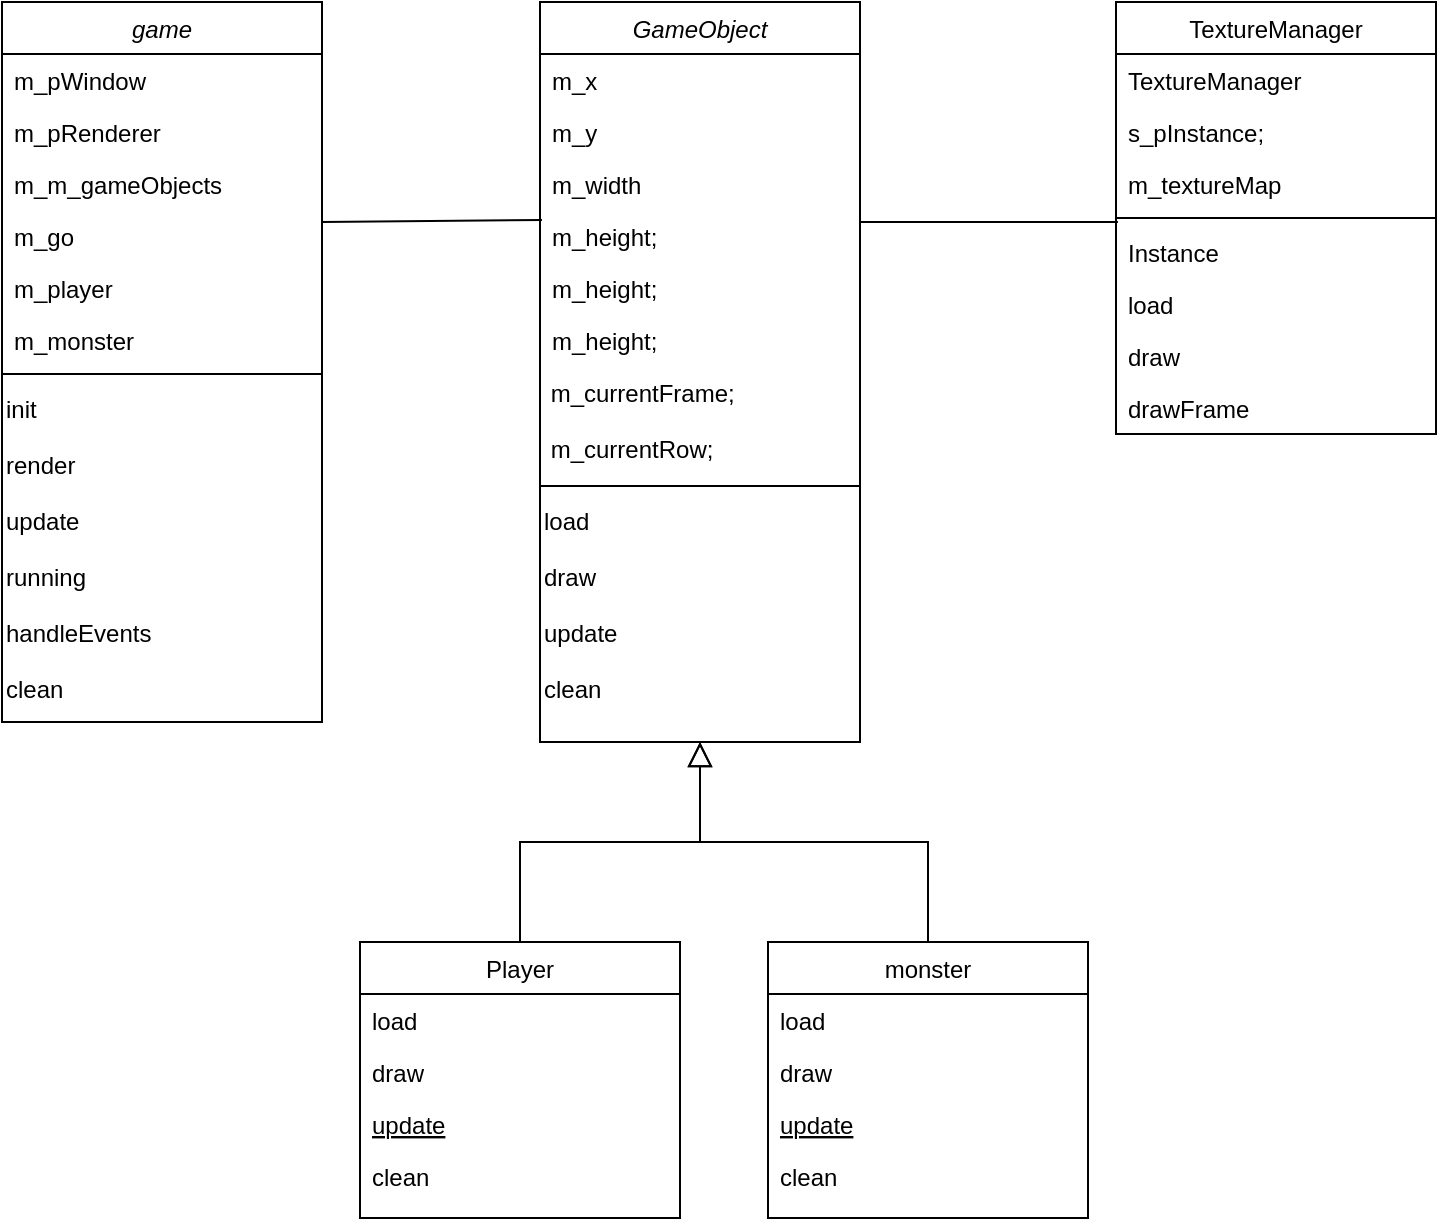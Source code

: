 <mxfile version="20.3.0" type="device"><diagram id="C5RBs43oDa-KdzZeNtuy" name="Page-1"><mxGraphModel dx="1450" dy="865" grid="1" gridSize="10" guides="1" tooltips="1" connect="1" arrows="1" fold="1" page="1" pageScale="1" pageWidth="827" pageHeight="1169" math="0" shadow="0"><root><mxCell id="WIyWlLk6GJQsqaUBKTNV-0"/><mxCell id="WIyWlLk6GJQsqaUBKTNV-1" parent="WIyWlLk6GJQsqaUBKTNV-0"/><mxCell id="zkfFHV4jXpPFQw0GAbJ--0" value="GameObject" style="swimlane;fontStyle=2;align=center;verticalAlign=top;childLayout=stackLayout;horizontal=1;startSize=26;horizontalStack=0;resizeParent=1;resizeLast=0;collapsible=1;marginBottom=0;rounded=0;shadow=0;strokeWidth=1;" parent="WIyWlLk6GJQsqaUBKTNV-1" vertex="1"><mxGeometry x="329" y="290" width="160" height="370" as="geometry"><mxRectangle x="230" y="140" width="160" height="26" as="alternateBounds"/></mxGeometry></mxCell><mxCell id="zkfFHV4jXpPFQw0GAbJ--1" value="m_x   " style="text;align=left;verticalAlign=top;spacingLeft=4;spacingRight=4;overflow=hidden;rotatable=0;points=[[0,0.5],[1,0.5]];portConstraint=eastwest;" parent="zkfFHV4jXpPFQw0GAbJ--0" vertex="1"><mxGeometry y="26" width="160" height="26" as="geometry"/></mxCell><mxCell id="zkfFHV4jXpPFQw0GAbJ--2" value="m_y" style="text;align=left;verticalAlign=top;spacingLeft=4;spacingRight=4;overflow=hidden;rotatable=0;points=[[0,0.5],[1,0.5]];portConstraint=eastwest;rounded=0;shadow=0;html=0;" parent="zkfFHV4jXpPFQw0GAbJ--0" vertex="1"><mxGeometry y="52" width="160" height="26" as="geometry"/></mxCell><mxCell id="zkfFHV4jXpPFQw0GAbJ--3" value="m_width" style="text;align=left;verticalAlign=top;spacingLeft=4;spacingRight=4;overflow=hidden;rotatable=0;points=[[0,0.5],[1,0.5]];portConstraint=eastwest;rounded=0;shadow=0;html=0;" parent="zkfFHV4jXpPFQw0GAbJ--0" vertex="1"><mxGeometry y="78" width="160" height="26" as="geometry"/></mxCell><mxCell id="y_If-TptZqw9dpZ8-bpY-0" value="m_height;" style="text;align=left;verticalAlign=top;spacingLeft=4;spacingRight=4;overflow=hidden;rotatable=0;points=[[0,0.5],[1,0.5]];portConstraint=eastwest;rounded=0;shadow=0;html=0;" vertex="1" parent="zkfFHV4jXpPFQw0GAbJ--0"><mxGeometry y="104" width="160" height="26" as="geometry"/></mxCell><mxCell id="y_If-TptZqw9dpZ8-bpY-1" value="m_height;" style="text;align=left;verticalAlign=top;spacingLeft=4;spacingRight=4;overflow=hidden;rotatable=0;points=[[0,0.5],[1,0.5]];portConstraint=eastwest;rounded=0;shadow=0;html=0;" vertex="1" parent="zkfFHV4jXpPFQw0GAbJ--0"><mxGeometry y="130" width="160" height="26" as="geometry"/></mxCell><mxCell id="y_If-TptZqw9dpZ8-bpY-2" value="m_height;" style="text;align=left;verticalAlign=top;spacingLeft=4;spacingRight=4;overflow=hidden;rotatable=0;points=[[0,0.5],[1,0.5]];portConstraint=eastwest;rounded=0;shadow=0;html=0;" vertex="1" parent="zkfFHV4jXpPFQw0GAbJ--0"><mxGeometry y="156" width="160" height="26" as="geometry"/></mxCell><mxCell id="y_If-TptZqw9dpZ8-bpY-4" value="&amp;nbsp;m_currentFrame;" style="text;whiteSpace=wrap;html=1;" vertex="1" parent="zkfFHV4jXpPFQw0GAbJ--0"><mxGeometry y="182" width="160" height="28" as="geometry"/></mxCell><mxCell id="y_If-TptZqw9dpZ8-bpY-5" value="&amp;nbsp;m_currentRow;" style="text;whiteSpace=wrap;html=1;" vertex="1" parent="zkfFHV4jXpPFQw0GAbJ--0"><mxGeometry y="210" width="160" height="28" as="geometry"/></mxCell><mxCell id="zkfFHV4jXpPFQw0GAbJ--4" value="" style="line;html=1;strokeWidth=1;align=left;verticalAlign=middle;spacingTop=-1;spacingLeft=3;spacingRight=3;rotatable=0;labelPosition=right;points=[];portConstraint=eastwest;" parent="zkfFHV4jXpPFQw0GAbJ--0" vertex="1"><mxGeometry y="238" width="160" height="8" as="geometry"/></mxCell><mxCell id="y_If-TptZqw9dpZ8-bpY-7" value="load" style="text;whiteSpace=wrap;html=1;" vertex="1" parent="zkfFHV4jXpPFQw0GAbJ--0"><mxGeometry y="246" width="160" height="28" as="geometry"/></mxCell><mxCell id="y_If-TptZqw9dpZ8-bpY-6" value="draw" style="text;whiteSpace=wrap;html=1;" vertex="1" parent="zkfFHV4jXpPFQw0GAbJ--0"><mxGeometry y="274" width="160" height="28" as="geometry"/></mxCell><mxCell id="y_If-TptZqw9dpZ8-bpY-8" value="update" style="text;whiteSpace=wrap;html=1;" vertex="1" parent="zkfFHV4jXpPFQw0GAbJ--0"><mxGeometry y="302" width="160" height="28" as="geometry"/></mxCell><mxCell id="y_If-TptZqw9dpZ8-bpY-9" value="clean" style="text;whiteSpace=wrap;html=1;" vertex="1" parent="zkfFHV4jXpPFQw0GAbJ--0"><mxGeometry y="330" width="160" height="28" as="geometry"/></mxCell><mxCell id="zkfFHV4jXpPFQw0GAbJ--6" value="Player" style="swimlane;fontStyle=0;align=center;verticalAlign=top;childLayout=stackLayout;horizontal=1;startSize=26;horizontalStack=0;resizeParent=1;resizeLast=0;collapsible=1;marginBottom=0;rounded=0;shadow=0;strokeWidth=1;" parent="WIyWlLk6GJQsqaUBKTNV-1" vertex="1"><mxGeometry x="239" y="760" width="160" height="138" as="geometry"><mxRectangle x="130" y="380" width="160" height="26" as="alternateBounds"/></mxGeometry></mxCell><mxCell id="zkfFHV4jXpPFQw0GAbJ--7" value="load" style="text;align=left;verticalAlign=top;spacingLeft=4;spacingRight=4;overflow=hidden;rotatable=0;points=[[0,0.5],[1,0.5]];portConstraint=eastwest;" parent="zkfFHV4jXpPFQw0GAbJ--6" vertex="1"><mxGeometry y="26" width="160" height="26" as="geometry"/></mxCell><mxCell id="zkfFHV4jXpPFQw0GAbJ--8" value="draw" style="text;align=left;verticalAlign=top;spacingLeft=4;spacingRight=4;overflow=hidden;rotatable=0;points=[[0,0.5],[1,0.5]];portConstraint=eastwest;rounded=0;shadow=0;html=0;" parent="zkfFHV4jXpPFQw0GAbJ--6" vertex="1"><mxGeometry y="52" width="160" height="26" as="geometry"/></mxCell><mxCell id="zkfFHV4jXpPFQw0GAbJ--10" value="update" style="text;align=left;verticalAlign=top;spacingLeft=4;spacingRight=4;overflow=hidden;rotatable=0;points=[[0,0.5],[1,0.5]];portConstraint=eastwest;fontStyle=4" parent="zkfFHV4jXpPFQw0GAbJ--6" vertex="1"><mxGeometry y="78" width="160" height="26" as="geometry"/></mxCell><mxCell id="zkfFHV4jXpPFQw0GAbJ--11" value="clean" style="text;align=left;verticalAlign=top;spacingLeft=4;spacingRight=4;overflow=hidden;rotatable=0;points=[[0,0.5],[1,0.5]];portConstraint=eastwest;" parent="zkfFHV4jXpPFQw0GAbJ--6" vertex="1"><mxGeometry y="104" width="160" height="26" as="geometry"/></mxCell><mxCell id="zkfFHV4jXpPFQw0GAbJ--12" value="" style="endArrow=block;endSize=10;endFill=0;shadow=0;strokeWidth=1;rounded=0;edgeStyle=elbowEdgeStyle;elbow=vertical;" parent="WIyWlLk6GJQsqaUBKTNV-1" source="zkfFHV4jXpPFQw0GAbJ--6" target="zkfFHV4jXpPFQw0GAbJ--0" edge="1"><mxGeometry width="160" relative="1" as="geometry"><mxPoint x="309" y="373" as="sourcePoint"/><mxPoint x="309" y="373" as="targetPoint"/></mxGeometry></mxCell><mxCell id="zkfFHV4jXpPFQw0GAbJ--16" value="" style="endArrow=block;endSize=10;endFill=0;shadow=0;strokeWidth=1;rounded=0;edgeStyle=elbowEdgeStyle;elbow=vertical;" parent="WIyWlLk6GJQsqaUBKTNV-1" target="zkfFHV4jXpPFQw0GAbJ--0" edge="1"><mxGeometry width="160" relative="1" as="geometry"><mxPoint x="523" y="760" as="sourcePoint"/><mxPoint x="419" y="441" as="targetPoint"/></mxGeometry></mxCell><mxCell id="zkfFHV4jXpPFQw0GAbJ--17" value="TextureManager" style="swimlane;fontStyle=0;align=center;verticalAlign=top;childLayout=stackLayout;horizontal=1;startSize=26;horizontalStack=0;resizeParent=1;resizeLast=0;collapsible=1;marginBottom=0;rounded=0;shadow=0;strokeWidth=1;" parent="WIyWlLk6GJQsqaUBKTNV-1" vertex="1"><mxGeometry x="617" y="290" width="160" height="216" as="geometry"><mxRectangle x="550" y="140" width="160" height="26" as="alternateBounds"/></mxGeometry></mxCell><mxCell id="zkfFHV4jXpPFQw0GAbJ--18" value="TextureManager" style="text;align=left;verticalAlign=top;spacingLeft=4;spacingRight=4;overflow=hidden;rotatable=0;points=[[0,0.5],[1,0.5]];portConstraint=eastwest;" parent="zkfFHV4jXpPFQw0GAbJ--17" vertex="1"><mxGeometry y="26" width="160" height="26" as="geometry"/></mxCell><mxCell id="zkfFHV4jXpPFQw0GAbJ--19" value="s_pInstance;" style="text;align=left;verticalAlign=top;spacingLeft=4;spacingRight=4;overflow=hidden;rotatable=0;points=[[0,0.5],[1,0.5]];portConstraint=eastwest;rounded=0;shadow=0;html=0;" parent="zkfFHV4jXpPFQw0GAbJ--17" vertex="1"><mxGeometry y="52" width="160" height="26" as="geometry"/></mxCell><mxCell id="zkfFHV4jXpPFQw0GAbJ--20" value="m_textureMap" style="text;align=left;verticalAlign=top;spacingLeft=4;spacingRight=4;overflow=hidden;rotatable=0;points=[[0,0.5],[1,0.5]];portConstraint=eastwest;rounded=0;shadow=0;html=0;" parent="zkfFHV4jXpPFQw0GAbJ--17" vertex="1"><mxGeometry y="78" width="160" height="26" as="geometry"/></mxCell><mxCell id="zkfFHV4jXpPFQw0GAbJ--23" value="" style="line;html=1;strokeWidth=1;align=left;verticalAlign=middle;spacingTop=-1;spacingLeft=3;spacingRight=3;rotatable=0;labelPosition=right;points=[];portConstraint=eastwest;" parent="zkfFHV4jXpPFQw0GAbJ--17" vertex="1"><mxGeometry y="104" width="160" height="8" as="geometry"/></mxCell><mxCell id="zkfFHV4jXpPFQw0GAbJ--21" value="Instance" style="text;align=left;verticalAlign=top;spacingLeft=4;spacingRight=4;overflow=hidden;rotatable=0;points=[[0,0.5],[1,0.5]];portConstraint=eastwest;rounded=0;shadow=0;html=0;" parent="zkfFHV4jXpPFQw0GAbJ--17" vertex="1"><mxGeometry y="112" width="160" height="26" as="geometry"/></mxCell><mxCell id="zkfFHV4jXpPFQw0GAbJ--22" value="load" style="text;align=left;verticalAlign=top;spacingLeft=4;spacingRight=4;overflow=hidden;rotatable=0;points=[[0,0.5],[1,0.5]];portConstraint=eastwest;rounded=0;shadow=0;html=0;" parent="zkfFHV4jXpPFQw0GAbJ--17" vertex="1"><mxGeometry y="138" width="160" height="26" as="geometry"/></mxCell><mxCell id="zkfFHV4jXpPFQw0GAbJ--24" value="draw" style="text;align=left;verticalAlign=top;spacingLeft=4;spacingRight=4;overflow=hidden;rotatable=0;points=[[0,0.5],[1,0.5]];portConstraint=eastwest;" parent="zkfFHV4jXpPFQw0GAbJ--17" vertex="1"><mxGeometry y="164" width="160" height="26" as="geometry"/></mxCell><mxCell id="zkfFHV4jXpPFQw0GAbJ--25" value="drawFrame" style="text;align=left;verticalAlign=top;spacingLeft=4;spacingRight=4;overflow=hidden;rotatable=0;points=[[0,0.5],[1,0.5]];portConstraint=eastwest;" parent="zkfFHV4jXpPFQw0GAbJ--17" vertex="1"><mxGeometry y="190" width="160" height="26" as="geometry"/></mxCell><mxCell id="y_If-TptZqw9dpZ8-bpY-3" value="" style="endArrow=none;html=1;rounded=0;entryX=0.006;entryY=0.75;entryDx=0;entryDy=0;entryPerimeter=0;" edge="1" parent="WIyWlLk6GJQsqaUBKTNV-1" target="zkfFHV4jXpPFQw0GAbJ--23"><mxGeometry width="50" height="50" relative="1" as="geometry"><mxPoint x="489" y="400" as="sourcePoint"/><mxPoint x="599" y="400" as="targetPoint"/></mxGeometry></mxCell><mxCell id="y_If-TptZqw9dpZ8-bpY-10" value="monster" style="swimlane;fontStyle=0;align=center;verticalAlign=top;childLayout=stackLayout;horizontal=1;startSize=26;horizontalStack=0;resizeParent=1;resizeLast=0;collapsible=1;marginBottom=0;rounded=0;shadow=0;strokeWidth=1;" vertex="1" parent="WIyWlLk6GJQsqaUBKTNV-1"><mxGeometry x="443" y="760" width="160" height="138" as="geometry"><mxRectangle x="130" y="380" width="160" height="26" as="alternateBounds"/></mxGeometry></mxCell><mxCell id="y_If-TptZqw9dpZ8-bpY-11" value="load" style="text;align=left;verticalAlign=top;spacingLeft=4;spacingRight=4;overflow=hidden;rotatable=0;points=[[0,0.5],[1,0.5]];portConstraint=eastwest;" vertex="1" parent="y_If-TptZqw9dpZ8-bpY-10"><mxGeometry y="26" width="160" height="26" as="geometry"/></mxCell><mxCell id="y_If-TptZqw9dpZ8-bpY-12" value="draw" style="text;align=left;verticalAlign=top;spacingLeft=4;spacingRight=4;overflow=hidden;rotatable=0;points=[[0,0.5],[1,0.5]];portConstraint=eastwest;rounded=0;shadow=0;html=0;" vertex="1" parent="y_If-TptZqw9dpZ8-bpY-10"><mxGeometry y="52" width="160" height="26" as="geometry"/></mxCell><mxCell id="y_If-TptZqw9dpZ8-bpY-13" value="update" style="text;align=left;verticalAlign=top;spacingLeft=4;spacingRight=4;overflow=hidden;rotatable=0;points=[[0,0.5],[1,0.5]];portConstraint=eastwest;fontStyle=4" vertex="1" parent="y_If-TptZqw9dpZ8-bpY-10"><mxGeometry y="78" width="160" height="26" as="geometry"/></mxCell><mxCell id="y_If-TptZqw9dpZ8-bpY-14" value="clean" style="text;align=left;verticalAlign=top;spacingLeft=4;spacingRight=4;overflow=hidden;rotatable=0;points=[[0,0.5],[1,0.5]];portConstraint=eastwest;" vertex="1" parent="y_If-TptZqw9dpZ8-bpY-10"><mxGeometry y="104" width="160" height="26" as="geometry"/></mxCell><mxCell id="y_If-TptZqw9dpZ8-bpY-15" value="game" style="swimlane;fontStyle=2;align=center;verticalAlign=top;childLayout=stackLayout;horizontal=1;startSize=26;horizontalStack=0;resizeParent=1;resizeLast=0;collapsible=1;marginBottom=0;rounded=0;shadow=0;strokeWidth=1;" vertex="1" parent="WIyWlLk6GJQsqaUBKTNV-1"><mxGeometry x="60" y="290" width="160" height="360" as="geometry"><mxRectangle x="230" y="140" width="160" height="26" as="alternateBounds"/></mxGeometry></mxCell><mxCell id="y_If-TptZqw9dpZ8-bpY-16" value="m_pWindow" style="text;align=left;verticalAlign=top;spacingLeft=4;spacingRight=4;overflow=hidden;rotatable=0;points=[[0,0.5],[1,0.5]];portConstraint=eastwest;" vertex="1" parent="y_If-TptZqw9dpZ8-bpY-15"><mxGeometry y="26" width="160" height="26" as="geometry"/></mxCell><mxCell id="y_If-TptZqw9dpZ8-bpY-17" value="m_pRenderer" style="text;align=left;verticalAlign=top;spacingLeft=4;spacingRight=4;overflow=hidden;rotatable=0;points=[[0,0.5],[1,0.5]];portConstraint=eastwest;rounded=0;shadow=0;html=0;" vertex="1" parent="y_If-TptZqw9dpZ8-bpY-15"><mxGeometry y="52" width="160" height="26" as="geometry"/></mxCell><mxCell id="y_If-TptZqw9dpZ8-bpY-18" value="m_m_gameObjects" style="text;align=left;verticalAlign=top;spacingLeft=4;spacingRight=4;overflow=hidden;rotatable=0;points=[[0,0.5],[1,0.5]];portConstraint=eastwest;rounded=0;shadow=0;html=0;" vertex="1" parent="y_If-TptZqw9dpZ8-bpY-15"><mxGeometry y="78" width="160" height="26" as="geometry"/></mxCell><mxCell id="y_If-TptZqw9dpZ8-bpY-19" value="m_go" style="text;align=left;verticalAlign=top;spacingLeft=4;spacingRight=4;overflow=hidden;rotatable=0;points=[[0,0.5],[1,0.5]];portConstraint=eastwest;rounded=0;shadow=0;html=0;" vertex="1" parent="y_If-TptZqw9dpZ8-bpY-15"><mxGeometry y="104" width="160" height="26" as="geometry"/></mxCell><mxCell id="y_If-TptZqw9dpZ8-bpY-20" value="m_player" style="text;align=left;verticalAlign=top;spacingLeft=4;spacingRight=4;overflow=hidden;rotatable=0;points=[[0,0.5],[1,0.5]];portConstraint=eastwest;rounded=0;shadow=0;html=0;" vertex="1" parent="y_If-TptZqw9dpZ8-bpY-15"><mxGeometry y="130" width="160" height="26" as="geometry"/></mxCell><mxCell id="y_If-TptZqw9dpZ8-bpY-21" value="m_monster" style="text;align=left;verticalAlign=top;spacingLeft=4;spacingRight=4;overflow=hidden;rotatable=0;points=[[0,0.5],[1,0.5]];portConstraint=eastwest;rounded=0;shadow=0;html=0;" vertex="1" parent="y_If-TptZqw9dpZ8-bpY-15"><mxGeometry y="156" width="160" height="26" as="geometry"/></mxCell><mxCell id="y_If-TptZqw9dpZ8-bpY-24" value="" style="line;html=1;strokeWidth=1;align=left;verticalAlign=middle;spacingTop=-1;spacingLeft=3;spacingRight=3;rotatable=0;labelPosition=right;points=[];portConstraint=eastwest;" vertex="1" parent="y_If-TptZqw9dpZ8-bpY-15"><mxGeometry y="182" width="160" height="8" as="geometry"/></mxCell><mxCell id="y_If-TptZqw9dpZ8-bpY-25" value="init" style="text;whiteSpace=wrap;html=1;" vertex="1" parent="y_If-TptZqw9dpZ8-bpY-15"><mxGeometry y="190" width="160" height="28" as="geometry"/></mxCell><mxCell id="y_If-TptZqw9dpZ8-bpY-26" value="render" style="text;whiteSpace=wrap;html=1;" vertex="1" parent="y_If-TptZqw9dpZ8-bpY-15"><mxGeometry y="218" width="160" height="28" as="geometry"/></mxCell><mxCell id="y_If-TptZqw9dpZ8-bpY-27" value="update" style="text;whiteSpace=wrap;html=1;" vertex="1" parent="y_If-TptZqw9dpZ8-bpY-15"><mxGeometry y="246" width="160" height="28" as="geometry"/></mxCell><mxCell id="y_If-TptZqw9dpZ8-bpY-28" value="running" style="text;whiteSpace=wrap;html=1;" vertex="1" parent="y_If-TptZqw9dpZ8-bpY-15"><mxGeometry y="274" width="160" height="28" as="geometry"/></mxCell><mxCell id="y_If-TptZqw9dpZ8-bpY-30" value="handleEvents" style="text;whiteSpace=wrap;html=1;" vertex="1" parent="y_If-TptZqw9dpZ8-bpY-15"><mxGeometry y="302" width="160" height="28" as="geometry"/></mxCell><mxCell id="y_If-TptZqw9dpZ8-bpY-29" value="clean" style="text;whiteSpace=wrap;html=1;" vertex="1" parent="y_If-TptZqw9dpZ8-bpY-15"><mxGeometry y="330" width="160" height="28" as="geometry"/></mxCell><mxCell id="y_If-TptZqw9dpZ8-bpY-32" value="" style="endArrow=none;html=1;rounded=0;entryX=0.006;entryY=1.192;entryDx=0;entryDy=0;entryPerimeter=0;" edge="1" parent="WIyWlLk6GJQsqaUBKTNV-1" target="zkfFHV4jXpPFQw0GAbJ--3"><mxGeometry width="50" height="50" relative="1" as="geometry"><mxPoint x="220" y="400" as="sourcePoint"/><mxPoint x="330" y="400.5" as="targetPoint"/></mxGeometry></mxCell></root></mxGraphModel></diagram></mxfile>